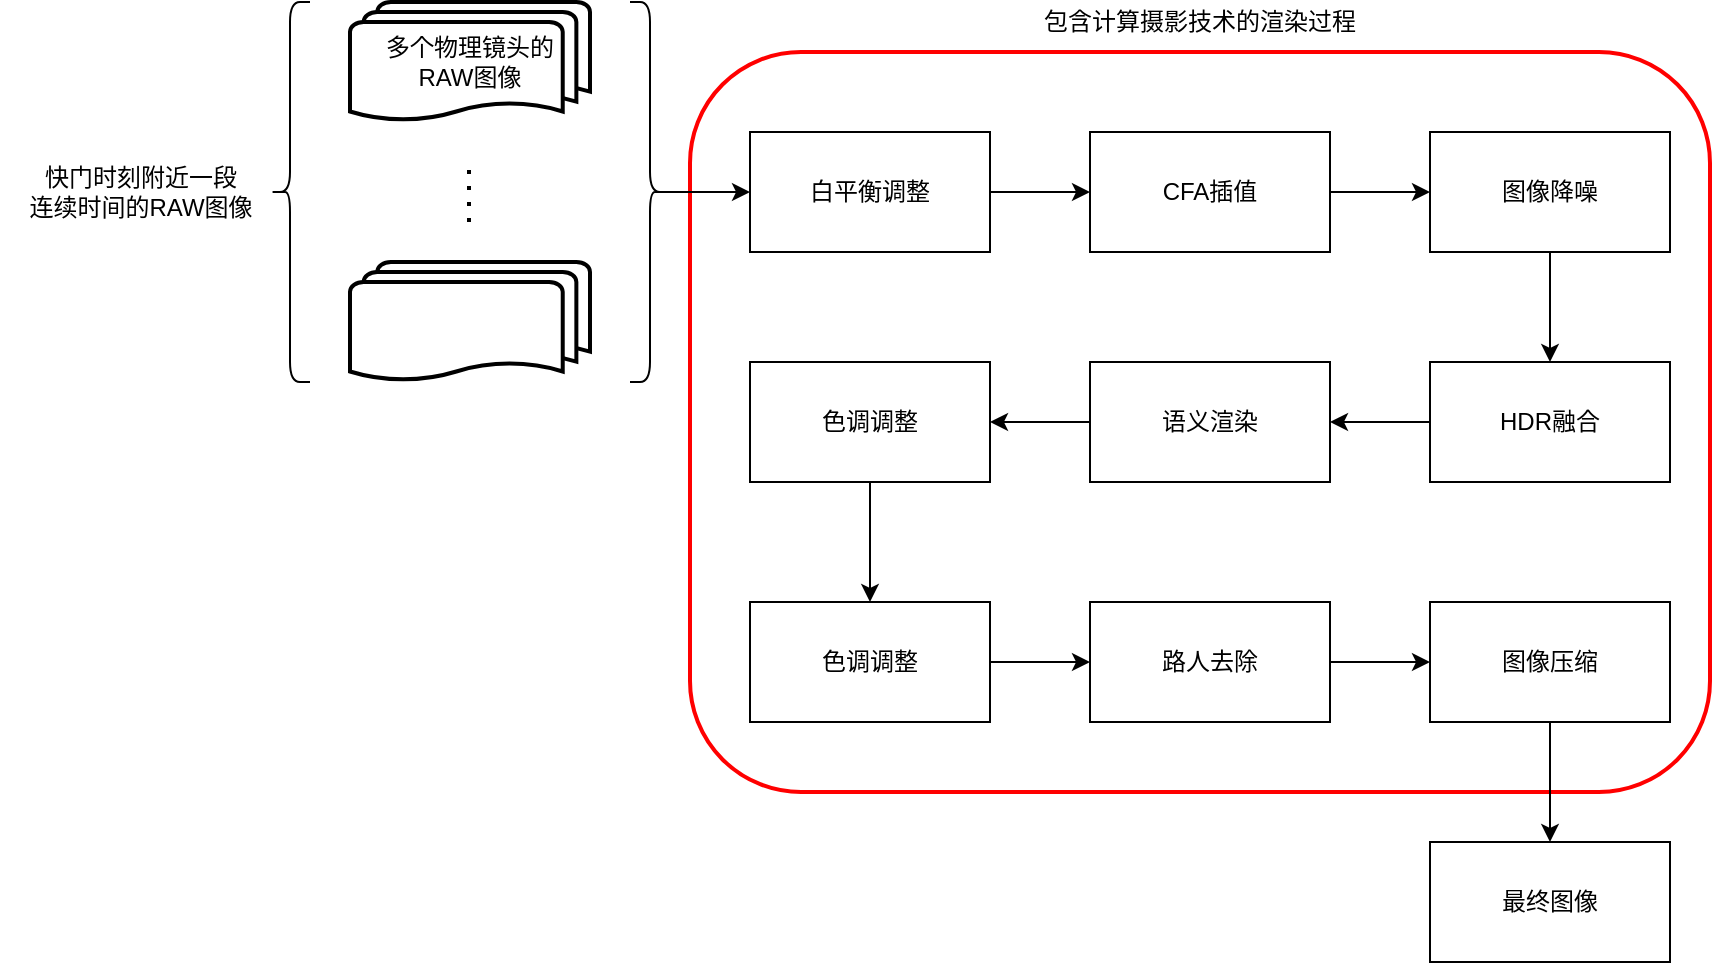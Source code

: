 <mxfile version="20.5.0" type="github">
  <diagram id="NobDe7lGs-4SM-pthLG_" name="Page-1">
    <mxGraphModel dx="1985" dy="605" grid="1" gridSize="10" guides="1" tooltips="1" connect="1" arrows="1" fold="1" page="1" pageScale="1" pageWidth="850" pageHeight="1100" math="0" shadow="0">
      <root>
        <mxCell id="0" />
        <mxCell id="1" parent="0" />
        <mxCell id="r6OGX3egr9KRE91ye2ou-26" value="" style="rounded=1;whiteSpace=wrap;html=1;strokeColor=#FF0000;strokeWidth=2;" vertex="1" parent="1">
          <mxGeometry x="310" y="155" width="510" height="370" as="geometry" />
        </mxCell>
        <mxCell id="r6OGX3egr9KRE91ye2ou-1" value="多个物理镜头的&lt;br&gt;RAW图像" style="strokeWidth=2;html=1;shape=mxgraph.flowchart.multi-document;whiteSpace=wrap;" vertex="1" parent="1">
          <mxGeometry x="140" y="130" width="120" height="60" as="geometry" />
        </mxCell>
        <mxCell id="r6OGX3egr9KRE91ye2ou-2" value="" style="strokeWidth=2;html=1;shape=mxgraph.flowchart.multi-document;whiteSpace=wrap;" vertex="1" parent="1">
          <mxGeometry x="140" y="260" width="120" height="60" as="geometry" />
        </mxCell>
        <mxCell id="r6OGX3egr9KRE91ye2ou-3" value="" style="endArrow=none;dashed=1;html=1;dashPattern=1 3;strokeWidth=2;rounded=0;" edge="1" parent="1">
          <mxGeometry width="50" height="50" relative="1" as="geometry">
            <mxPoint x="199.5" y="240" as="sourcePoint" />
            <mxPoint x="199.5" y="210" as="targetPoint" />
          </mxGeometry>
        </mxCell>
        <mxCell id="r6OGX3egr9KRE91ye2ou-4" value="" style="shape=curlyBracket;whiteSpace=wrap;html=1;rounded=1;" vertex="1" parent="1">
          <mxGeometry x="100" y="130" width="20" height="190" as="geometry" />
        </mxCell>
        <mxCell id="r6OGX3egr9KRE91ye2ou-5" value="快门时刻附近一段&lt;br&gt;连续时间的RAW图像" style="text;html=1;align=center;verticalAlign=middle;resizable=0;points=[];autosize=1;strokeColor=none;fillColor=none;" vertex="1" parent="1">
          <mxGeometry x="-35" y="205" width="140" height="40" as="geometry" />
        </mxCell>
        <mxCell id="r6OGX3egr9KRE91ye2ou-8" style="edgeStyle=orthogonalEdgeStyle;rounded=0;orthogonalLoop=1;jettySize=auto;html=1;exitX=0.1;exitY=0.5;exitDx=0;exitDy=0;exitPerimeter=0;entryX=0;entryY=0.5;entryDx=0;entryDy=0;" edge="1" parent="1" source="r6OGX3egr9KRE91ye2ou-6" target="r6OGX3egr9KRE91ye2ou-7">
          <mxGeometry relative="1" as="geometry" />
        </mxCell>
        <mxCell id="r6OGX3egr9KRE91ye2ou-6" value="" style="shape=curlyBracket;whiteSpace=wrap;html=1;rounded=1;flipH=1;" vertex="1" parent="1">
          <mxGeometry x="280" y="130" width="20" height="190" as="geometry" />
        </mxCell>
        <mxCell id="r6OGX3egr9KRE91ye2ou-10" value="" style="edgeStyle=orthogonalEdgeStyle;rounded=0;orthogonalLoop=1;jettySize=auto;html=1;" edge="1" parent="1" source="r6OGX3egr9KRE91ye2ou-7" target="r6OGX3egr9KRE91ye2ou-9">
          <mxGeometry relative="1" as="geometry" />
        </mxCell>
        <mxCell id="r6OGX3egr9KRE91ye2ou-7" value="白平衡调整" style="rounded=0;whiteSpace=wrap;html=1;" vertex="1" parent="1">
          <mxGeometry x="340" y="195" width="120" height="60" as="geometry" />
        </mxCell>
        <mxCell id="r6OGX3egr9KRE91ye2ou-12" value="" style="edgeStyle=orthogonalEdgeStyle;rounded=0;orthogonalLoop=1;jettySize=auto;html=1;" edge="1" parent="1" source="r6OGX3egr9KRE91ye2ou-9" target="r6OGX3egr9KRE91ye2ou-11">
          <mxGeometry relative="1" as="geometry" />
        </mxCell>
        <mxCell id="r6OGX3egr9KRE91ye2ou-9" value="CFA插值" style="whiteSpace=wrap;html=1;rounded=0;" vertex="1" parent="1">
          <mxGeometry x="510" y="195" width="120" height="60" as="geometry" />
        </mxCell>
        <mxCell id="r6OGX3egr9KRE91ye2ou-14" value="" style="edgeStyle=orthogonalEdgeStyle;rounded=0;orthogonalLoop=1;jettySize=auto;html=1;" edge="1" parent="1" source="r6OGX3egr9KRE91ye2ou-11" target="r6OGX3egr9KRE91ye2ou-13">
          <mxGeometry relative="1" as="geometry" />
        </mxCell>
        <mxCell id="r6OGX3egr9KRE91ye2ou-11" value="图像降噪" style="whiteSpace=wrap;html=1;rounded=0;" vertex="1" parent="1">
          <mxGeometry x="680" y="195" width="120" height="60" as="geometry" />
        </mxCell>
        <mxCell id="r6OGX3egr9KRE91ye2ou-16" value="" style="edgeStyle=orthogonalEdgeStyle;rounded=0;orthogonalLoop=1;jettySize=auto;html=1;" edge="1" parent="1" source="r6OGX3egr9KRE91ye2ou-13" target="r6OGX3egr9KRE91ye2ou-15">
          <mxGeometry relative="1" as="geometry" />
        </mxCell>
        <mxCell id="r6OGX3egr9KRE91ye2ou-13" value="HDR融合" style="whiteSpace=wrap;html=1;rounded=0;" vertex="1" parent="1">
          <mxGeometry x="680" y="310" width="120" height="60" as="geometry" />
        </mxCell>
        <mxCell id="r6OGX3egr9KRE91ye2ou-18" value="" style="edgeStyle=orthogonalEdgeStyle;rounded=0;orthogonalLoop=1;jettySize=auto;html=1;" edge="1" parent="1" source="r6OGX3egr9KRE91ye2ou-15" target="r6OGX3egr9KRE91ye2ou-17">
          <mxGeometry relative="1" as="geometry" />
        </mxCell>
        <mxCell id="r6OGX3egr9KRE91ye2ou-15" value="语义渲染" style="whiteSpace=wrap;html=1;rounded=0;" vertex="1" parent="1">
          <mxGeometry x="510" y="310" width="120" height="60" as="geometry" />
        </mxCell>
        <mxCell id="r6OGX3egr9KRE91ye2ou-20" value="" style="edgeStyle=orthogonalEdgeStyle;rounded=0;orthogonalLoop=1;jettySize=auto;html=1;" edge="1" parent="1" source="r6OGX3egr9KRE91ye2ou-17" target="r6OGX3egr9KRE91ye2ou-19">
          <mxGeometry relative="1" as="geometry" />
        </mxCell>
        <mxCell id="r6OGX3egr9KRE91ye2ou-17" value="色调调整" style="whiteSpace=wrap;html=1;rounded=0;" vertex="1" parent="1">
          <mxGeometry x="340" y="310" width="120" height="60" as="geometry" />
        </mxCell>
        <mxCell id="r6OGX3egr9KRE91ye2ou-22" value="" style="edgeStyle=orthogonalEdgeStyle;rounded=0;orthogonalLoop=1;jettySize=auto;html=1;" edge="1" parent="1" source="r6OGX3egr9KRE91ye2ou-19" target="r6OGX3egr9KRE91ye2ou-21">
          <mxGeometry relative="1" as="geometry" />
        </mxCell>
        <mxCell id="r6OGX3egr9KRE91ye2ou-19" value="色调调整" style="whiteSpace=wrap;html=1;rounded=0;" vertex="1" parent="1">
          <mxGeometry x="340" y="430" width="120" height="60" as="geometry" />
        </mxCell>
        <mxCell id="r6OGX3egr9KRE91ye2ou-24" value="" style="edgeStyle=orthogonalEdgeStyle;rounded=0;orthogonalLoop=1;jettySize=auto;html=1;" edge="1" parent="1" source="r6OGX3egr9KRE91ye2ou-21" target="r6OGX3egr9KRE91ye2ou-23">
          <mxGeometry relative="1" as="geometry" />
        </mxCell>
        <mxCell id="r6OGX3egr9KRE91ye2ou-21" value="路人去除" style="whiteSpace=wrap;html=1;rounded=0;" vertex="1" parent="1">
          <mxGeometry x="510" y="430" width="120" height="60" as="geometry" />
        </mxCell>
        <mxCell id="r6OGX3egr9KRE91ye2ou-29" value="" style="edgeStyle=orthogonalEdgeStyle;rounded=0;orthogonalLoop=1;jettySize=auto;html=1;" edge="1" parent="1" source="r6OGX3egr9KRE91ye2ou-23" target="r6OGX3egr9KRE91ye2ou-28">
          <mxGeometry relative="1" as="geometry" />
        </mxCell>
        <mxCell id="r6OGX3egr9KRE91ye2ou-23" value="图像压缩" style="whiteSpace=wrap;html=1;rounded=0;" vertex="1" parent="1">
          <mxGeometry x="680" y="430" width="120" height="60" as="geometry" />
        </mxCell>
        <UserObject label="包含计算摄影技术的渲染过程" placeholders="1" name="Variable" id="r6OGX3egr9KRE91ye2ou-27">
          <mxCell style="text;html=1;strokeColor=none;fillColor=none;align=center;verticalAlign=middle;whiteSpace=wrap;overflow=hidden;strokeWidth=2;" vertex="1" parent="1">
            <mxGeometry x="485" y="130" width="160" height="20" as="geometry" />
          </mxCell>
        </UserObject>
        <mxCell id="r6OGX3egr9KRE91ye2ou-28" value="最终图像" style="whiteSpace=wrap;html=1;rounded=0;" vertex="1" parent="1">
          <mxGeometry x="680" y="550" width="120" height="60" as="geometry" />
        </mxCell>
      </root>
    </mxGraphModel>
  </diagram>
</mxfile>
